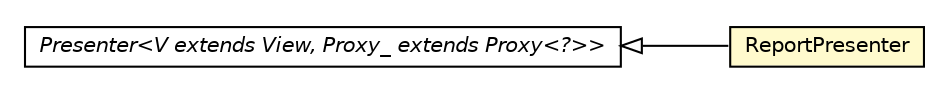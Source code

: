 #!/usr/local/bin/dot
#
# Class diagram 
# Generated by UMLGraph version R5_6-24-gf6e263 (http://www.umlgraph.org/)
#

digraph G {
	edge [fontname="Helvetica",fontsize=10,labelfontname="Helvetica",labelfontsize=10];
	node [fontname="Helvetica",fontsize=10,shape=plaintext];
	nodesep=0.25;
	ranksep=0.5;
	rankdir=LR;
	// com.gwtplatform.mvp.client.Presenter<V extends com.gwtplatform.mvp.client.View, Proxy_ extends com.gwtplatform.mvp.client.proxy.Proxy<?>>
	c329620 [label=<<table title="com.gwtplatform.mvp.client.Presenter" border="0" cellborder="1" cellspacing="0" cellpadding="2" port="p" href="../../../../mvp/client/Presenter.html">
		<tr><td><table border="0" cellspacing="0" cellpadding="1">
<tr><td align="center" balign="center"><font face="Helvetica-Oblique"> Presenter&lt;V extends View, Proxy_ extends Proxy&lt;?&gt;&gt; </font></td></tr>
		</table></td></tr>
		</table>>, URL="../../../../mvp/client/Presenter.html", fontname="Helvetica", fontcolor="black", fontsize=10.0];
	// com.gwtplatform.carstore.client.application.report.ReportPresenter
	c329929 [label=<<table title="com.gwtplatform.carstore.client.application.report.ReportPresenter" border="0" cellborder="1" cellspacing="0" cellpadding="2" port="p" bgcolor="lemonChiffon" href="./ReportPresenter.html">
		<tr><td><table border="0" cellspacing="0" cellpadding="1">
<tr><td align="center" balign="center"> ReportPresenter </td></tr>
		</table></td></tr>
		</table>>, URL="./ReportPresenter.html", fontname="Helvetica", fontcolor="black", fontsize=10.0];
	//com.gwtplatform.carstore.client.application.report.ReportPresenter extends com.gwtplatform.mvp.client.Presenter<com.gwtplatform.carstore.client.application.report.ReportPresenter.MyView, com.gwtplatform.carstore.client.application.report.ReportPresenter.MyProxy>
	c329620:p -> c329929:p [dir=back,arrowtail=empty];
}

